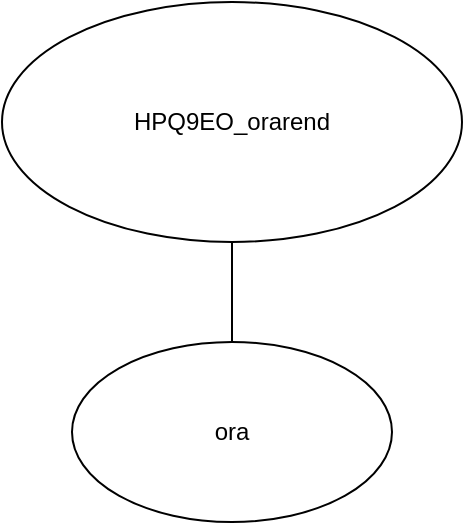 <mxfile>
    <diagram id="ORmnp73SRd4vlRD_i7F6" name="Page-1">
        <mxGraphModel dx="335" dy="787" grid="1" gridSize="10" guides="1" tooltips="1" connect="1" arrows="1" fold="1" page="1" pageScale="1" pageWidth="850" pageHeight="1100" math="0" shadow="0">
            <root>
                <mxCell id="0"/>
                <mxCell id="1" parent="0"/>
                <mxCell id="2" value="HPQ9EO_orarend" style="ellipse;whiteSpace=wrap;html=1;" vertex="1" parent="1">
                    <mxGeometry x="290" y="50" width="230" height="120" as="geometry"/>
                </mxCell>
                <mxCell id="3" value="" style="endArrow=none;html=1;entryX=0.5;entryY=1;entryDx=0;entryDy=0;exitX=0.5;exitY=0;exitDx=0;exitDy=0;" edge="1" parent="1" source="4" target="2">
                    <mxGeometry width="50" height="50" relative="1" as="geometry">
                        <mxPoint x="405" y="280" as="sourcePoint"/>
                        <mxPoint x="460" y="380" as="targetPoint"/>
                    </mxGeometry>
                </mxCell>
                <mxCell id="4" value="ora" style="ellipse;whiteSpace=wrap;html=1;" vertex="1" parent="1">
                    <mxGeometry x="325" y="220" width="160" height="90" as="geometry"/>
                </mxCell>
            </root>
        </mxGraphModel>
    </diagram>
</mxfile>